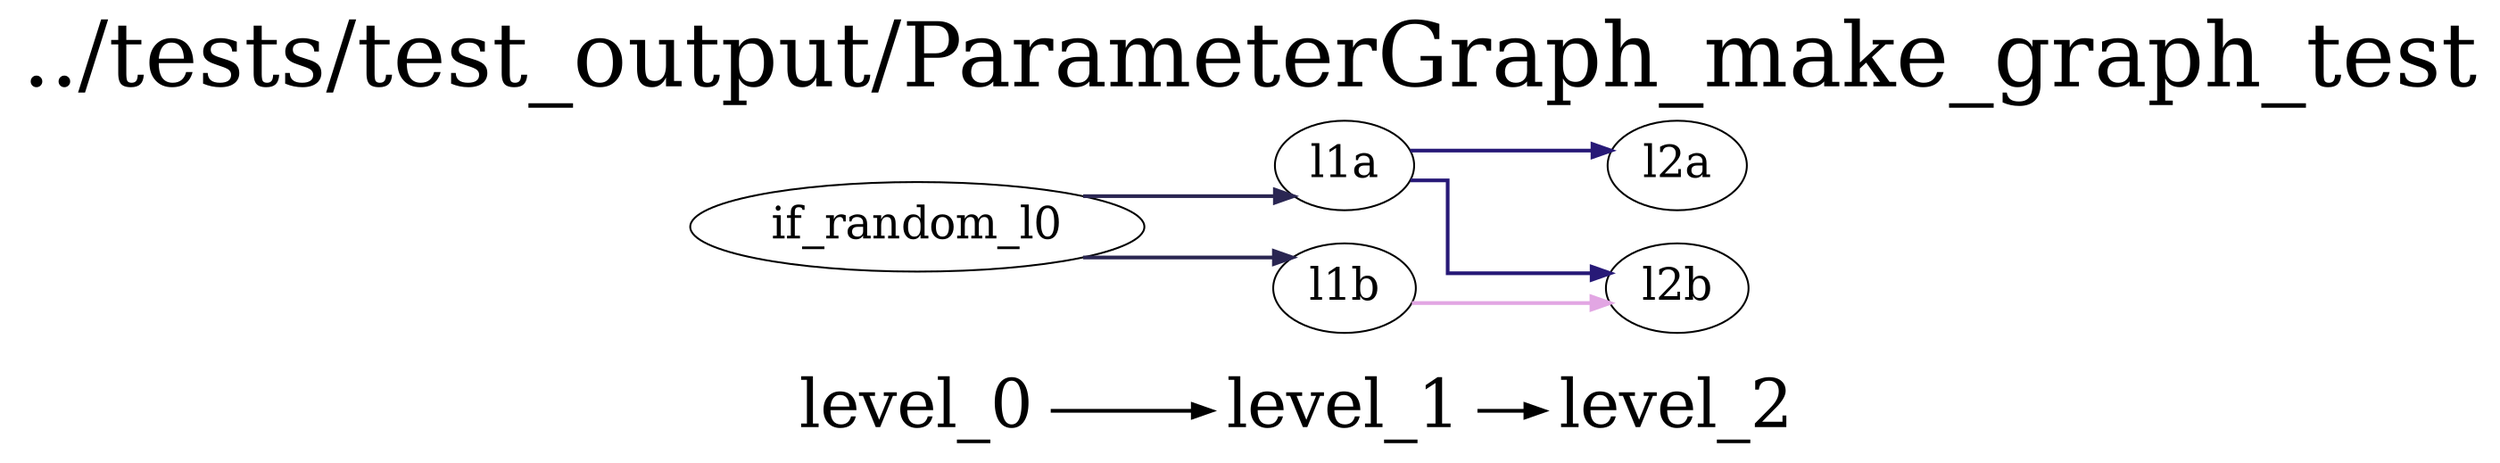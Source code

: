 digraph G {
          splines=ortho;
          fontsize = 48;
          rankdir = "LR";
          node[fontsize=24];
          edge[penwidth=2];
          {
          node [shape=plaintext fontsize=36];
          level_0 -> 
          level_1 -> 
          level_2
          }
          {rank = same;
          level_0;
          if_random_l0;
          }
          {rank = same;
          level_1;
          l1a;
          l1b;
          }
          {rank = same;
          level_2;
          l2a;
          l2b;
          }
          l2a ;
          if_random_l0 -> l1a [color="#2A2652"];
          if_random_l0 -> l1b [color="#2A2652"];
          l2b ;
          l1a -> l2a [color="#271977"];
          l1a -> l2b [color="#271977"];
          l1b -> l2b [color="#E2A6E3"];
          labelloc = "t";
          label = "../tests/test_output/ParameterGraph_make_graph_test";
}